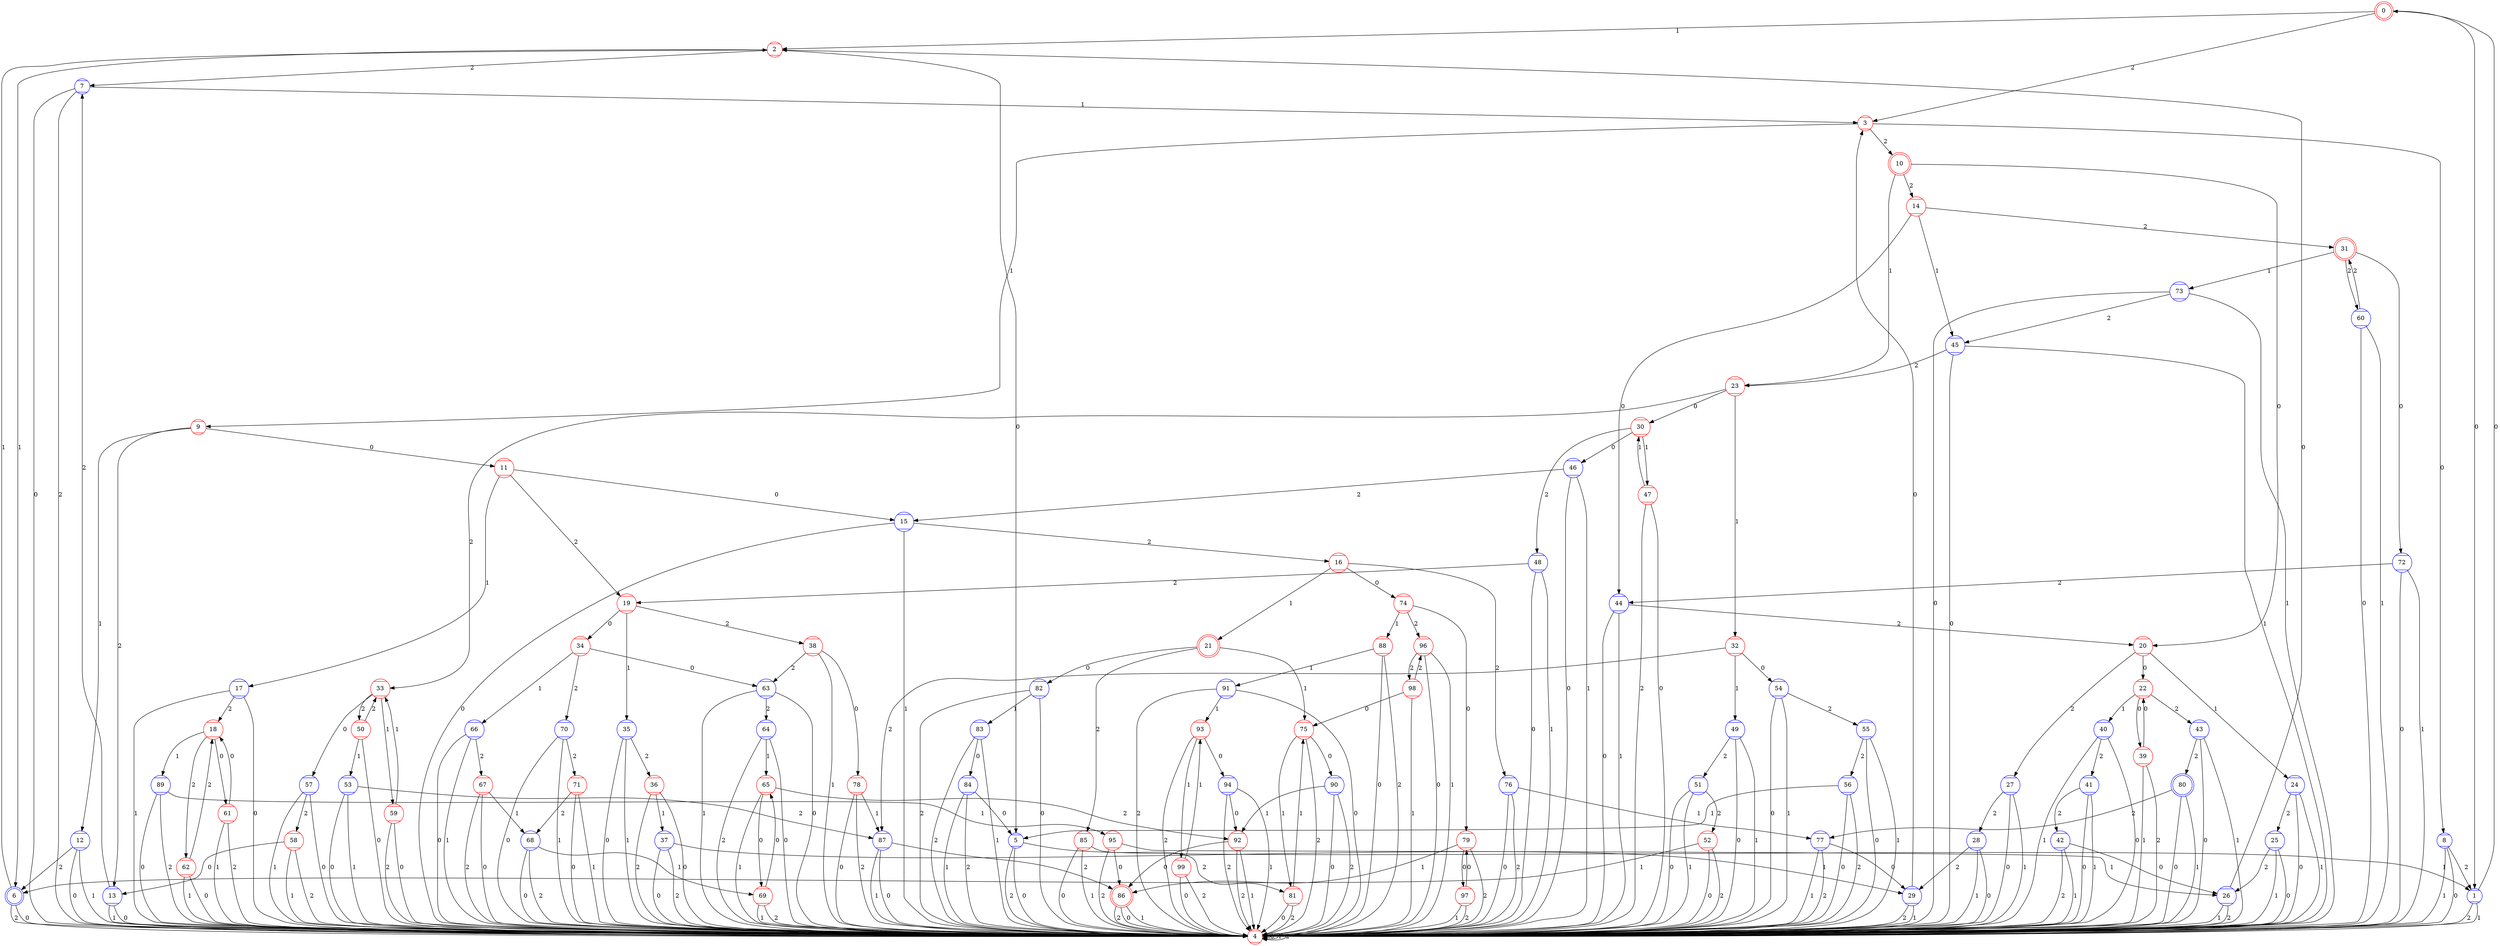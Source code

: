 digraph{
0 [color=red, style=striped, shape=doublecircle]
1 [color=blue, style=striped, shape=Mcircle]
2 [color=red, style=striped, shape=Mcircle]
3 [color=red, style=striped, shape=Mcircle]
4 [color=red, style=striped, shape=Mcircle]
5 [color=blue, style=striped, shape=Mcircle]
6 [color=blue, style=striped, shape=doublecircle]
7 [color=blue, style=striped, shape=Mcircle]
8 [color=blue, style=striped, shape=Mcircle]
9 [color=red, style=striped, shape=Mcircle]
10 [color=red, style=striped, shape=doublecircle]
11 [color=red, style=striped, shape=Mcircle]
12 [color=blue, style=striped, shape=Mcircle]
13 [color=blue, style=striped, shape=Mcircle]
14 [color=red, style=striped, shape=Mcircle]
15 [color=blue, style=striped, shape=Mcircle]
16 [color=red, style=striped, shape=Mcircle]
17 [color=blue, style=striped, shape=Mcircle]
18 [color=red, style=striped, shape=Mcircle]
19 [color=red, style=striped, shape=Mcircle]
20 [color=red, style=striped, shape=Mcircle]
21 [color=red, style=striped, shape=doublecircle]
22 [color=red, style=striped, shape=Mcircle]
23 [color=red, style=striped, shape=Mcircle]
24 [color=blue, style=striped, shape=Mcircle]
25 [color=blue, style=striped, shape=Mcircle]
26 [color=blue, style=striped, shape=Mcircle]
27 [color=blue, style=striped, shape=Mcircle]
28 [color=blue, style=striped, shape=Mcircle]
29 [color=blue, style=striped, shape=Mcircle]
30 [color=red, style=striped, shape=Mcircle]
31 [color=red, style=striped, shape=doublecircle]
32 [color=red, style=striped, shape=Mcircle]
33 [color=red, style=striped, shape=Mcircle]
34 [color=red, style=striped, shape=Mcircle]
35 [color=blue, style=striped, shape=Mcircle]
36 [color=red, style=striped, shape=Mcircle]
37 [color=blue, style=striped, shape=Mcircle]
38 [color=red, style=striped, shape=Mcircle]
39 [color=red, style=striped, shape=Mcircle]
40 [color=blue, style=striped, shape=Mcircle]
41 [color=blue, style=striped, shape=Mcircle]
42 [color=blue, style=striped, shape=Mcircle]
43 [color=blue, style=striped, shape=Mcircle]
44 [color=blue, style=striped, shape=Mcircle]
45 [color=blue, style=striped, shape=Mcircle]
46 [color=blue, style=striped, shape=Mcircle]
47 [color=red, style=striped, shape=Mcircle]
48 [color=blue, style=striped, shape=Mcircle]
49 [color=blue, style=striped, shape=Mcircle]
50 [color=red, style=striped, shape=Mcircle]
51 [color=blue, style=striped, shape=Mcircle]
52 [color=red, style=striped, shape=Mcircle]
53 [color=blue, style=striped, shape=Mcircle]
54 [color=blue, style=striped, shape=Mcircle]
55 [color=blue, style=striped, shape=Mcircle]
56 [color=blue, style=striped, shape=Mcircle]
57 [color=blue, style=striped, shape=Mcircle]
58 [color=red, style=striped, shape=Mcircle]
59 [color=red, style=striped, shape=Mcircle]
60 [color=blue, style=striped, shape=Mcircle]
61 [color=red, style=striped, shape=Mcircle]
62 [color=red, style=striped, shape=Mcircle]
63 [color=blue, style=striped, shape=Mcircle]
64 [color=blue, style=striped, shape=Mcircle]
65 [color=red, style=striped, shape=Mcircle]
66 [color=blue, style=striped, shape=Mcircle]
67 [color=red, style=striped, shape=Mcircle]
68 [color=blue, style=striped, shape=Mcircle]
69 [color=red, style=striped, shape=Mcircle]
70 [color=blue, style=striped, shape=Mcircle]
71 [color=red, style=striped, shape=Mcircle]
72 [color=blue, style=striped, shape=Mcircle]
73 [color=blue, style=striped, shape=Mcircle]
74 [color=red, style=striped, shape=Mcircle]
75 [color=red, style=striped, shape=Mcircle]
76 [color=blue, style=striped, shape=Mcircle]
77 [color=blue, style=striped, shape=Mcircle]
78 [color=red, style=striped, shape=Mcircle]
79 [color=red, style=striped, shape=Mcircle]
80 [color=blue, style=striped, shape=doublecircle]
81 [color=red, style=striped, shape=Mcircle]
82 [color=blue, style=striped, shape=Mcircle]
83 [color=blue, style=striped, shape=Mcircle]
84 [color=blue, style=striped, shape=Mcircle]
85 [color=red, style=striped, shape=Mcircle]
86 [color=red, style=striped, shape=doublecircle]
87 [color=blue, style=striped, shape=Mcircle]
88 [color=red, style=striped, shape=Mcircle]
89 [color=blue, style=striped, shape=Mcircle]
90 [color=blue, style=striped, shape=Mcircle]
91 [color=blue, style=striped, shape=Mcircle]
92 [color=red, style=striped, shape=Mcircle]
93 [color=red, style=striped, shape=Mcircle]
94 [color=blue, style=striped, shape=Mcircle]
95 [color=red, style=striped, shape=Mcircle]
96 [color=red, style=striped, shape=Mcircle]
97 [color=red, style=striped, shape=Mcircle]
98 [color=red, style=striped, shape=Mcircle]
99 [color=red, style=striped, shape=Mcircle]
0->1 [label=0]
0->2 [label=1]
0->3 [label=2]
1->0 [label=0]
1->4 [label=1]
1->4 [label=2]
2->5 [label=0]
2->6 [label=1]
2->7 [label=2]
3->8 [label=0]
3->9 [label=1]
3->10 [label=2]
4->4 [label=0]
4->4 [label=1]
4->4 [label=2]
5->4 [label=0]
5->1 [label=1]
5->4 [label=2]
6->4 [label=0]
6->2 [label=1]
6->4 [label=2]
7->4 [label=0]
7->3 [label=1]
7->4 [label=2]
8->4 [label=0]
8->4 [label=1]
8->1 [label=2]
9->11 [label=0]
9->12 [label=1]
9->13 [label=2]
10->20 [label=0]
10->23 [label=1]
10->14 [label=2]
11->15 [label=0]
11->17 [label=1]
11->19 [label=2]
12->4 [label=0]
12->4 [label=1]
12->6 [label=2]
13->4 [label=0]
13->4 [label=1]
13->7 [label=2]
14->44 [label=0]
14->45 [label=1]
14->31 [label=2]
15->4 [label=0]
15->4 [label=1]
15->16 [label=2]
16->74 [label=0]
16->21 [label=1]
16->76 [label=2]
17->4 [label=0]
17->4 [label=1]
17->18 [label=2]
18->61 [label=0]
18->89 [label=1]
18->62 [label=2]
19->34 [label=0]
19->35 [label=1]
19->38 [label=2]
20->22 [label=0]
20->24 [label=1]
20->27 [label=2]
21->82 [label=0]
21->75 [label=1]
21->85 [label=2]
22->39 [label=0]
22->40 [label=1]
22->43 [label=2]
23->30 [label=0]
23->32 [label=1]
23->33 [label=2]
24->4 [label=0]
24->4 [label=1]
24->25 [label=2]
25->4 [label=0]
25->4 [label=1]
25->26 [label=2]
26->2 [label=0]
26->4 [label=1]
26->4 [label=2]
27->4 [label=0]
27->4 [label=1]
27->28 [label=2]
28->4 [label=0]
28->4 [label=1]
28->29 [label=2]
29->3 [label=0]
29->4 [label=1]
29->4 [label=2]
30->46 [label=0]
30->47 [label=1]
30->48 [label=2]
31->72 [label=0]
31->73 [label=1]
31->60 [label=2]
32->54 [label=0]
32->49 [label=1]
32->87 [label=2]
33->57 [label=0]
33->59 [label=1]
33->50 [label=2]
34->63 [label=0]
34->66 [label=1]
34->70 [label=2]
35->4 [label=0]
35->4 [label=1]
35->36 [label=2]
36->4 [label=0]
36->37 [label=1]
36->4 [label=2]
37->4 [label=0]
37->29 [label=1]
37->4 [label=2]
38->78 [label=0]
38->4 [label=1]
38->63 [label=2]
39->22 [label=0]
39->4 [label=1]
39->4 [label=2]
40->4 [label=0]
40->4 [label=1]
40->41 [label=2]
41->4 [label=0]
41->4 [label=1]
41->42 [label=2]
42->26 [label=0]
42->4 [label=1]
42->4 [label=2]
43->4 [label=0]
43->4 [label=1]
43->80 [label=2]
44->4 [label=0]
44->4 [label=1]
44->20 [label=2]
45->4 [label=0]
45->4 [label=1]
45->23 [label=2]
46->4 [label=0]
46->4 [label=1]
46->15 [label=2]
47->4 [label=0]
47->30 [label=1]
47->4 [label=2]
48->4 [label=0]
48->4 [label=1]
48->19 [label=2]
49->4 [label=0]
49->4 [label=1]
49->51 [label=2]
50->4 [label=0]
50->53 [label=1]
50->33 [label=2]
51->4 [label=0]
51->4 [label=1]
51->52 [label=2]
52->4 [label=0]
52->6 [label=1]
52->4 [label=2]
53->4 [label=0]
53->4 [label=1]
53->87 [label=2]
54->4 [label=0]
54->4 [label=1]
54->55 [label=2]
55->4 [label=0]
55->4 [label=1]
55->56 [label=2]
56->4 [label=0]
56->5 [label=1]
56->4 [label=2]
57->4 [label=0]
57->4 [label=1]
57->58 [label=2]
58->13 [label=0]
58->4 [label=1]
58->4 [label=2]
59->4 [label=0]
59->33 [label=1]
59->4 [label=2]
60->4 [label=0]
60->4 [label=1]
60->31 [label=2]
61->18 [label=0]
61->4 [label=1]
61->4 [label=2]
62->4 [label=0]
62->4 [label=1]
62->18 [label=2]
63->4 [label=0]
63->4 [label=1]
63->64 [label=2]
64->4 [label=0]
64->65 [label=1]
64->4 [label=2]
65->69 [label=0]
65->4 [label=1]
65->92 [label=2]
66->4 [label=0]
66->4 [label=1]
66->67 [label=2]
67->4 [label=0]
67->68 [label=1]
67->4 [label=2]
68->4 [label=0]
68->69 [label=1]
68->4 [label=2]
69->65 [label=0]
69->4 [label=1]
69->4 [label=2]
70->4 [label=0]
70->4 [label=1]
70->71 [label=2]
71->4 [label=0]
71->4 [label=1]
71->68 [label=2]
72->4 [label=0]
72->4 [label=1]
72->44 [label=2]
73->4 [label=0]
73->4 [label=1]
73->45 [label=2]
74->79 [label=0]
74->88 [label=1]
74->96 [label=2]
75->90 [label=0]
75->81 [label=1]
75->4 [label=2]
76->4 [label=0]
76->77 [label=1]
76->4 [label=2]
77->29 [label=0]
77->4 [label=1]
77->4 [label=2]
78->4 [label=0]
78->87 [label=1]
78->4 [label=2]
79->97 [label=0]
79->86 [label=1]
79->4 [label=2]
80->4 [label=0]
80->4 [label=1]
80->77 [label=2]
81->4 [label=0]
81->75 [label=1]
81->4 [label=2]
82->4 [label=0]
82->83 [label=1]
82->4 [label=2]
83->84 [label=0]
83->4 [label=1]
83->4 [label=2]
84->5 [label=0]
84->4 [label=1]
84->4 [label=2]
85->4 [label=0]
85->4 [label=1]
85->81 [label=2]
86->4 [label=0]
86->4 [label=1]
86->4 [label=2]
87->4 [label=0]
87->4 [label=1]
87->86 [label=2]
88->4 [label=0]
88->91 [label=1]
88->4 [label=2]
89->4 [label=0]
89->95 [label=1]
89->4 [label=2]
90->4 [label=0]
90->92 [label=1]
90->4 [label=2]
91->4 [label=0]
91->93 [label=1]
91->4 [label=2]
92->86 [label=0]
92->4 [label=1]
92->4 [label=2]
93->94 [label=0]
93->99 [label=1]
93->4 [label=2]
94->92 [label=0]
94->4 [label=1]
94->4 [label=2]
95->86 [label=0]
95->26 [label=1]
95->4 [label=2]
96->4 [label=0]
96->4 [label=1]
96->98 [label=2]
97->79 [label=0]
97->4 [label=1]
97->4 [label=2]
98->75 [label=0]
98->4 [label=1]
98->96 [label=2]
99->4 [label=0]
99->93 [label=1]
99->4 [label=2]
}